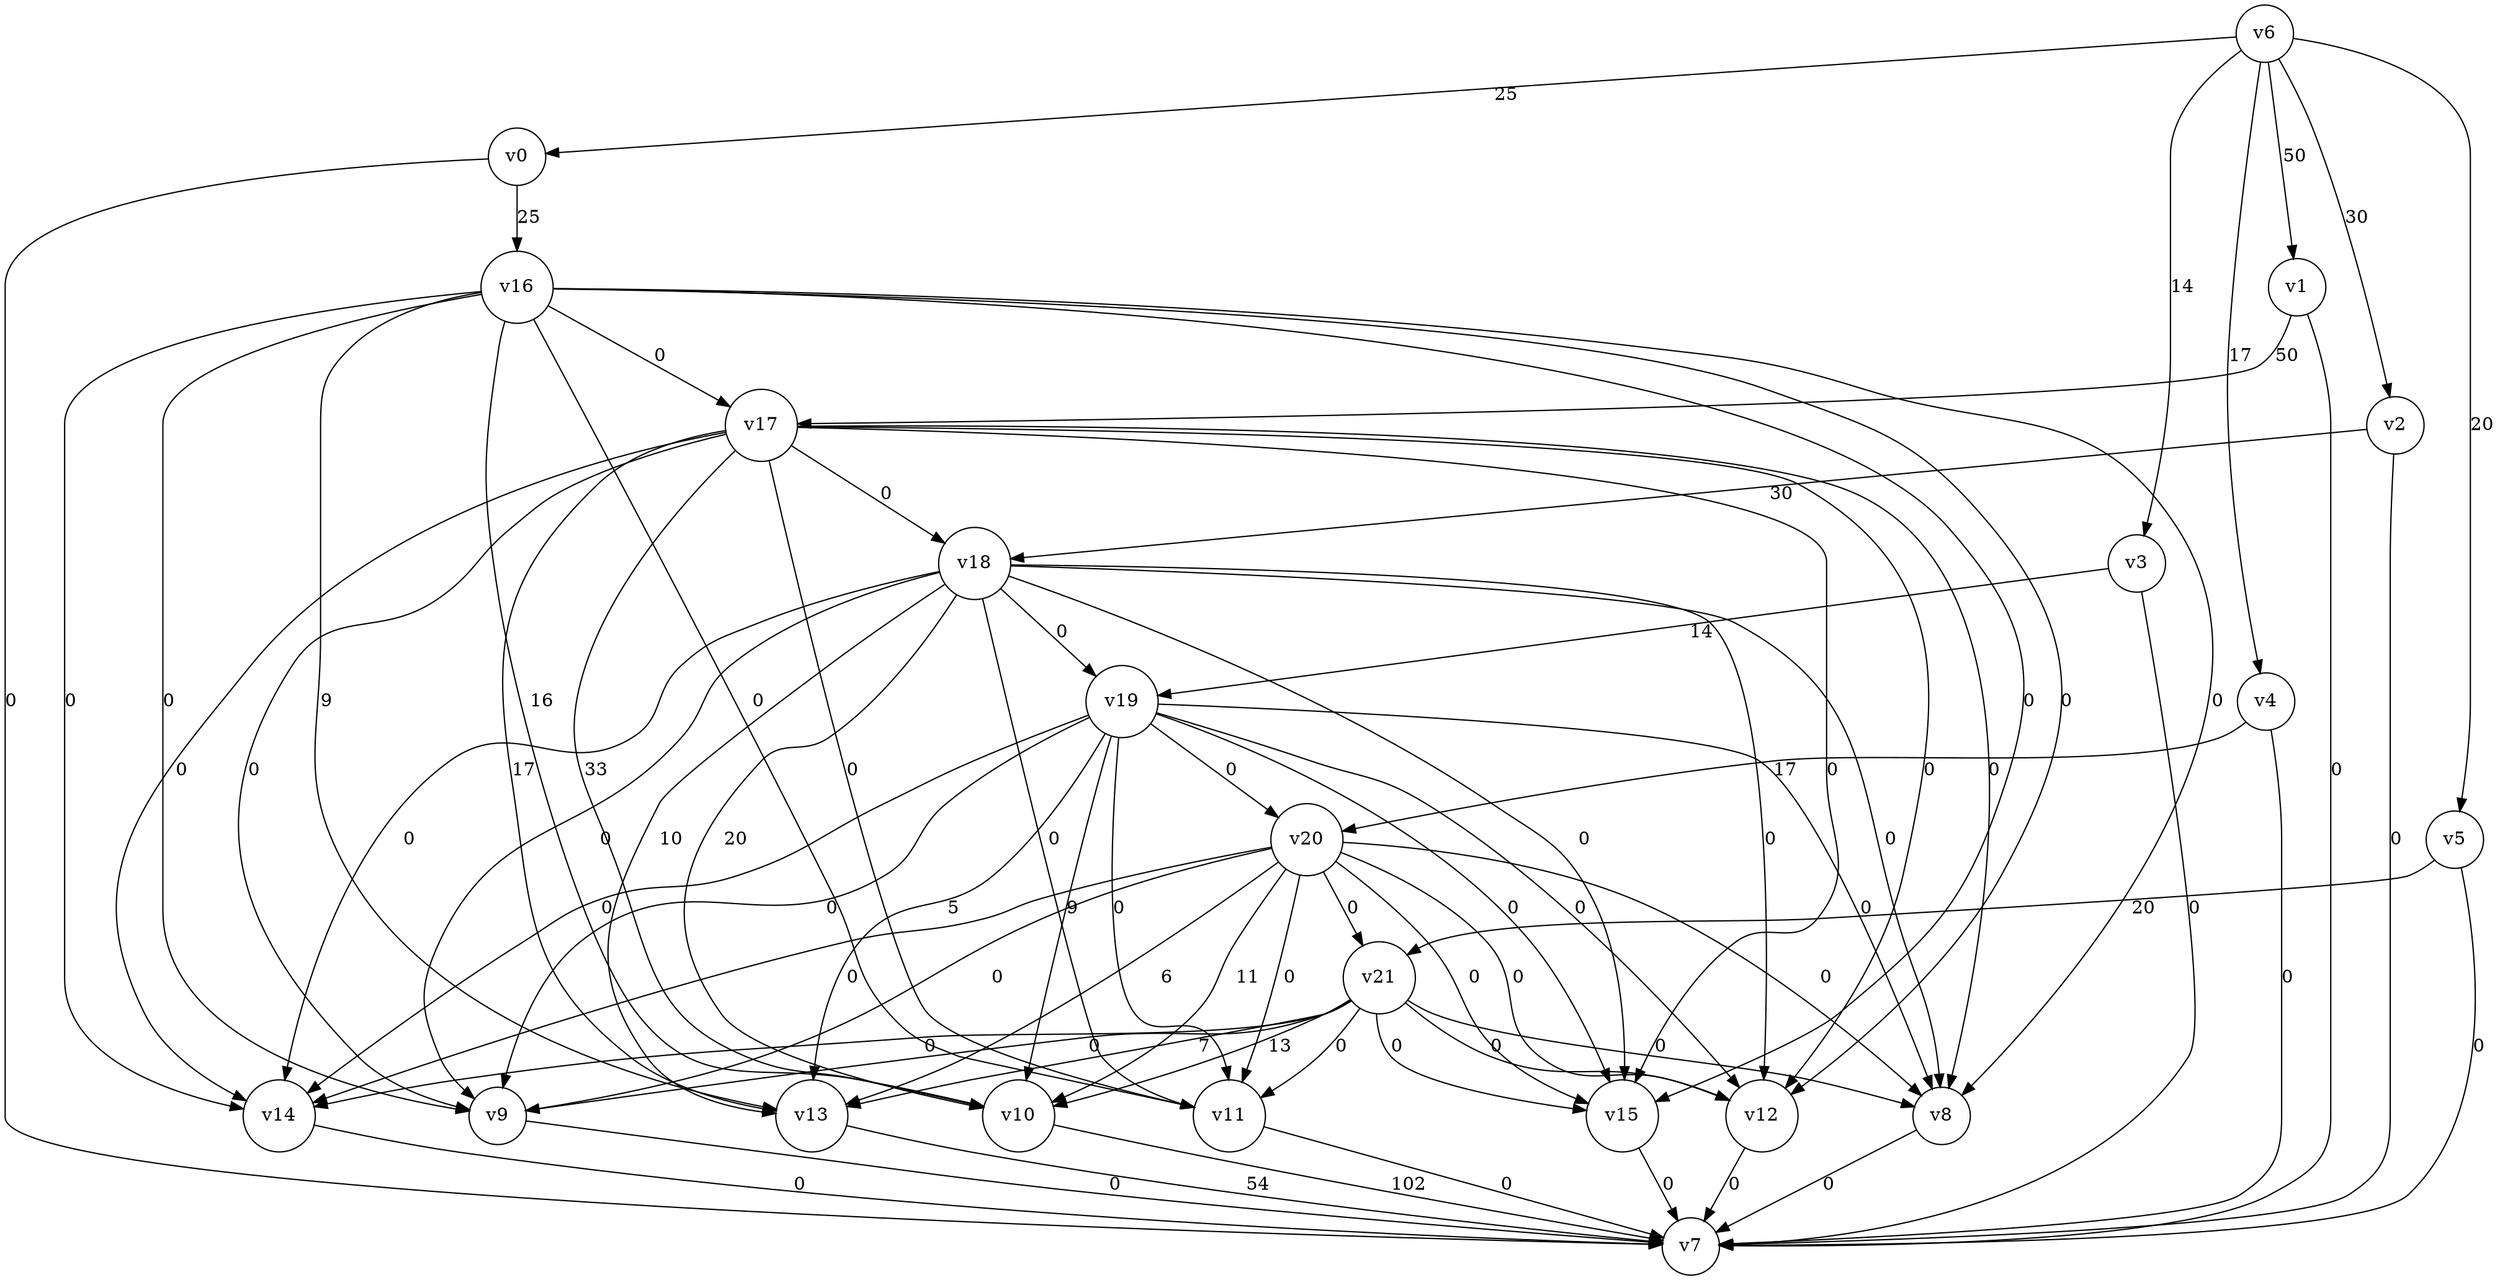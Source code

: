 digraph
{
	node [shape=circle, label="v0"] 0;
	node [shape=circle, label="v1"] 1;
	node [shape=circle, label="v2"] 2;
	node [shape=circle, label="v3"] 3;
	node [shape=circle, label="v4"] 4;
	node [shape=circle, label="v5"] 5;
	node [shape=circle, label="v6"] 6;
	node [shape=circle, label="v7"] 7;
	node [shape=circle, label="v8"] 8;
	node [shape=circle, label="v9"] 9;
	node [shape=circle, label="v10"] 10;
	node [shape=circle, label="v11"] 11;
	node [shape=circle, label="v12"] 12;
	node [shape=circle, label="v13"] 13;
	node [shape=circle, label="v14"] 14;
	node [shape=circle, label="v15"] 15;
	node [shape=circle, label="v16"] 16;
	node [shape=circle, label="v17"] 17;
	node [shape=circle, label="v18"] 18;
	node [shape=circle, label="v19"] 19;
	node [shape=circle, label="v20"] 20;
	node [shape=circle, label="v21"] 21;
	0 -> 7 [label="0"]
	0 -> 16 [label="25"]
	1 -> 7 [label="0"]
	1 -> 17 [label="50"]
	2 -> 7 [label="0"]
	2 -> 18 [label="30"]
	3 -> 7 [label="0"]
	3 -> 19 [label="14"]
	4 -> 7 [label="0"]
	4 -> 20 [label="17"]
	5 -> 7 [label="0"]
	5 -> 21 [label="20"]
	6 -> 0 [label="25"]
	6 -> 1 [label="50"]
	6 -> 2 [label="30"]
	6 -> 3 [label="14"]
	6 -> 4 [label="17"]
	6 -> 5 [label="20"]
	8 -> 7 [label="0"]
	9 -> 7 [label="0"]
	10 -> 7 [label="102"]
	11 -> 7 [label="0"]
	12 -> 7 [label="0"]
	13 -> 7 [label="54"]
	14 -> 7 [label="0"]
	15 -> 7 [label="0"]
	16 -> 8 [label="0"]
	16 -> 9 [label="0"]
	16 -> 10 [label="16"]
	16 -> 11 [label="0"]
	16 -> 12 [label="0"]
	16 -> 13 [label="9"]
	16 -> 14 [label="0"]
	16 -> 15 [label="0"]
	16 -> 17 [label="0"]
	17 -> 8 [label="0"]
	17 -> 9 [label="0"]
	17 -> 10 [label="33"]
	17 -> 11 [label="0"]
	17 -> 12 [label="0"]
	17 -> 13 [label="17"]
	17 -> 14 [label="0"]
	17 -> 15 [label="0"]
	17 -> 18 [label="0"]
	18 -> 8 [label="0"]
	18 -> 9 [label="0"]
	18 -> 10 [label="20"]
	18 -> 11 [label="0"]
	18 -> 12 [label="0"]
	18 -> 13 [label="10"]
	18 -> 14 [label="0"]
	18 -> 15 [label="0"]
	18 -> 19 [label="0"]
	19 -> 8 [label="0"]
	19 -> 9 [label="0"]
	19 -> 10 [label="9"]
	19 -> 11 [label="0"]
	19 -> 12 [label="0"]
	19 -> 13 [label="5"]
	19 -> 14 [label="0"]
	19 -> 15 [label="0"]
	19 -> 20 [label="0"]
	20 -> 8 [label="0"]
	20 -> 9 [label="0"]
	20 -> 10 [label="11"]
	20 -> 11 [label="0"]
	20 -> 12 [label="0"]
	20 -> 13 [label="6"]
	20 -> 14 [label="0"]
	20 -> 15 [label="0"]
	20 -> 21 [label="0"]
	21 -> 8 [label="0"]
	21 -> 9 [label="0"]
	21 -> 10 [label="13"]
	21 -> 11 [label="0"]
	21 -> 12 [label="0"]
	21 -> 13 [label="7"]
	21 -> 14 [label="0"]
	21 -> 15 [label="0"]
}
